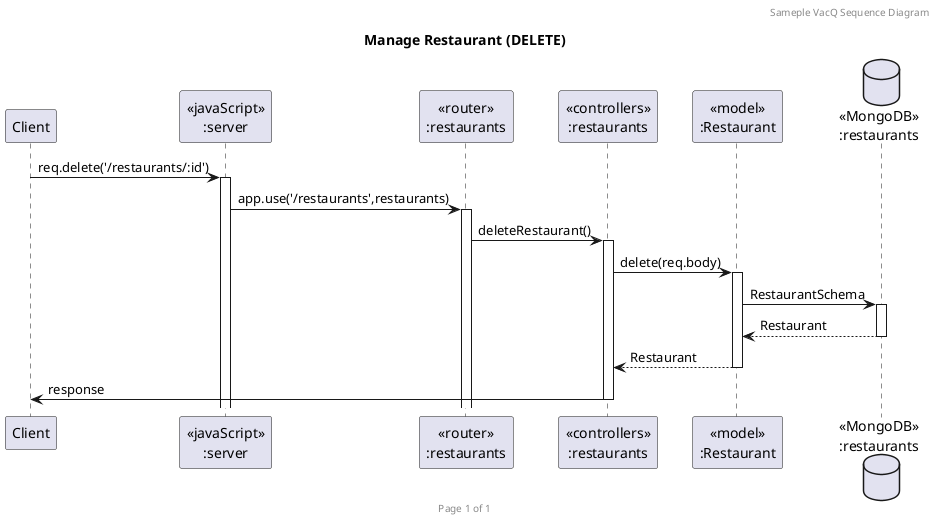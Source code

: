 @startuml Manage Restaurant (DELETE)

header Sameple VacQ Sequence Diagram
footer Page %page% of %lastpage%
title "Manage Restaurant (DELETE)"

participant "Client" as client
participant "<<javaScript>>\n:server" as server
participant "<<router>>\n:restaurants" as routerRestaurants
participant "<<controllers>>\n:restaurants" as controllersRestaurants
participant "<<model>>\n:Restaurant" as modelRestaurant
database "<<MongoDB>>\n:restaurants" as RestaurantsDatabase

client->server ++:req.delete('/restaurants/:id')
server->routerRestaurants ++:app.use('/restaurants',restaurants)
routerRestaurants -> controllersRestaurants ++:deleteRestaurant()
controllersRestaurants->modelRestaurant ++:delete(req.body)
modelRestaurant ->RestaurantsDatabase ++: RestaurantSchema
RestaurantsDatabase --> modelRestaurant --: Restaurant
controllersRestaurants <-- modelRestaurant --:Restaurant
controllersRestaurants->client --:response

@enduml
